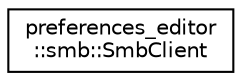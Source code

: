 digraph "Graphical Class Hierarchy"
{
 // LATEX_PDF_SIZE
  edge [fontname="Helvetica",fontsize="10",labelfontname="Helvetica",labelfontsize="10"];
  node [fontname="Helvetica",fontsize="10",shape=record];
  rankdir="LR";
  Node0 [label="preferences_editor\l::smb::SmbClient",height=0.2,width=0.4,color="black", fillcolor="white", style="filled",URL="$classpreferences__editor_1_1smb_1_1_smb_client.html",tooltip="The SmbClient class wraps libsmbclient calls, provides handling of creation and deletion of samba con..."];
}
